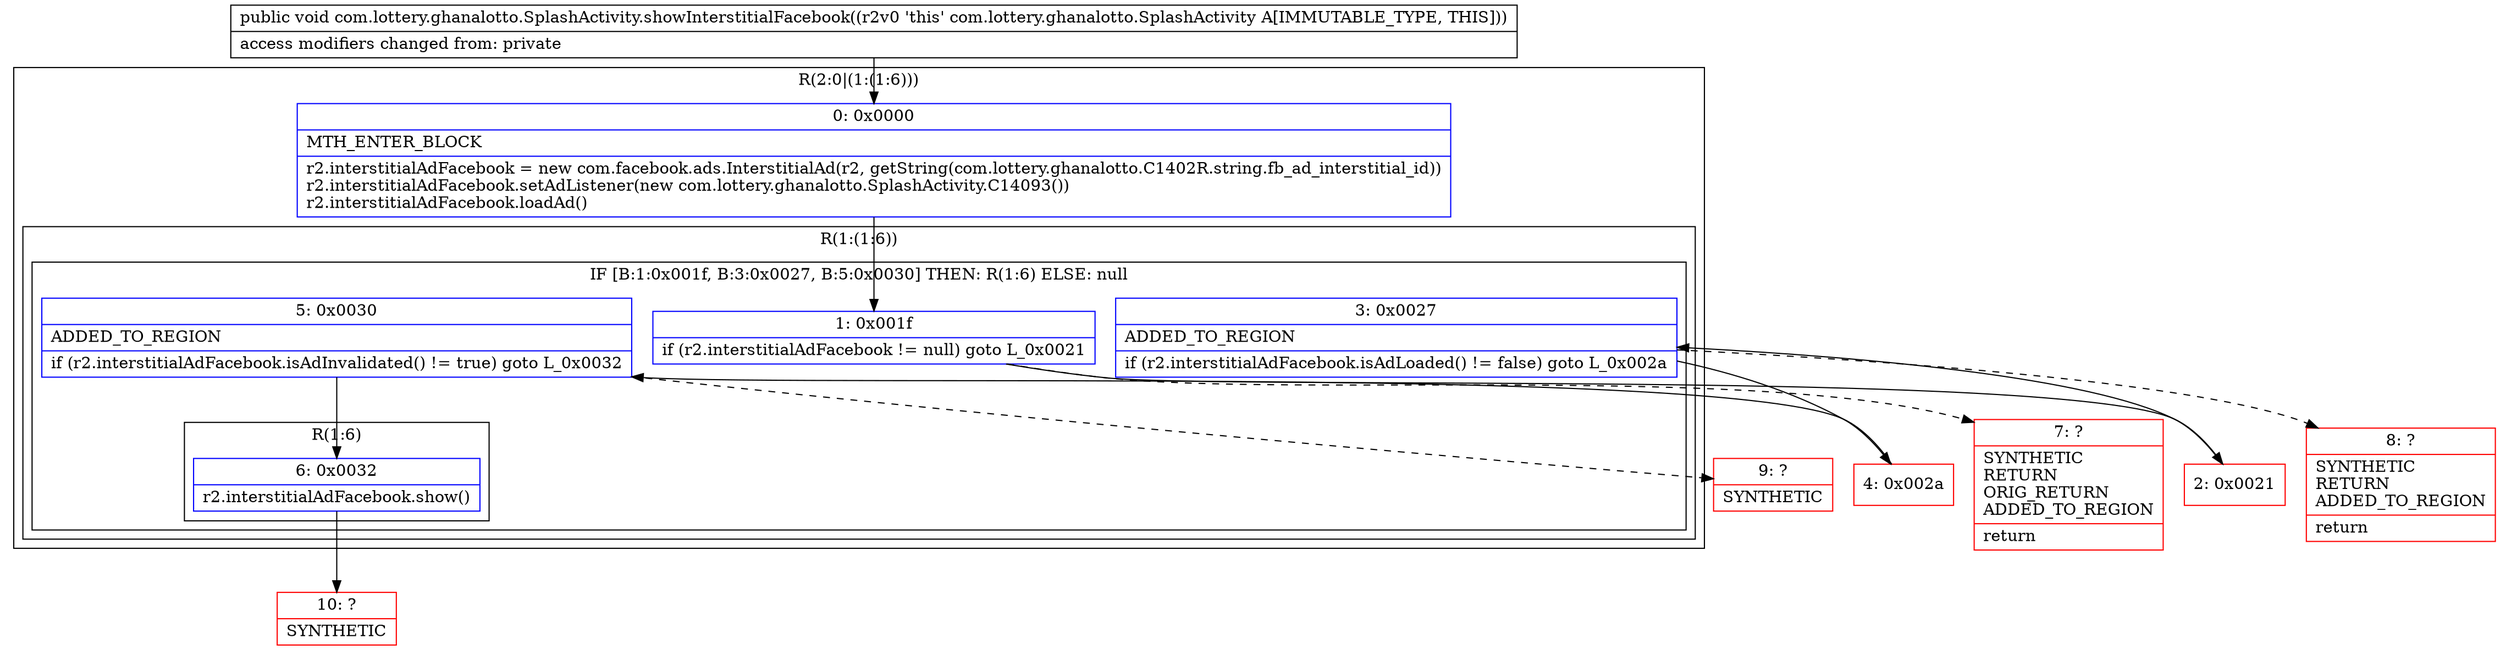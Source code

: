 digraph "CFG forcom.lottery.ghanalotto.SplashActivity.showInterstitialFacebook()V" {
subgraph cluster_Region_1744619396 {
label = "R(2:0|(1:(1:6)))";
node [shape=record,color=blue];
Node_0 [shape=record,label="{0\:\ 0x0000|MTH_ENTER_BLOCK\l|r2.interstitialAdFacebook = new com.facebook.ads.InterstitialAd(r2, getString(com.lottery.ghanalotto.C1402R.string.fb_ad_interstitial_id))\lr2.interstitialAdFacebook.setAdListener(new com.lottery.ghanalotto.SplashActivity.C14093())\lr2.interstitialAdFacebook.loadAd()\l}"];
subgraph cluster_Region_2005799503 {
label = "R(1:(1:6))";
node [shape=record,color=blue];
subgraph cluster_IfRegion_522240921 {
label = "IF [B:1:0x001f, B:3:0x0027, B:5:0x0030] THEN: R(1:6) ELSE: null";
node [shape=record,color=blue];
Node_1 [shape=record,label="{1\:\ 0x001f|if (r2.interstitialAdFacebook != null) goto L_0x0021\l}"];
Node_3 [shape=record,label="{3\:\ 0x0027|ADDED_TO_REGION\l|if (r2.interstitialAdFacebook.isAdLoaded() != false) goto L_0x002a\l}"];
Node_5 [shape=record,label="{5\:\ 0x0030|ADDED_TO_REGION\l|if (r2.interstitialAdFacebook.isAdInvalidated() != true) goto L_0x0032\l}"];
subgraph cluster_Region_1327312571 {
label = "R(1:6)";
node [shape=record,color=blue];
Node_6 [shape=record,label="{6\:\ 0x0032|r2.interstitialAdFacebook.show()\l}"];
}
}
}
}
Node_2 [shape=record,color=red,label="{2\:\ 0x0021}"];
Node_4 [shape=record,color=red,label="{4\:\ 0x002a}"];
Node_7 [shape=record,color=red,label="{7\:\ ?|SYNTHETIC\lRETURN\lORIG_RETURN\lADDED_TO_REGION\l|return\l}"];
Node_8 [shape=record,color=red,label="{8\:\ ?|SYNTHETIC\lRETURN\lADDED_TO_REGION\l|return\l}"];
Node_9 [shape=record,color=red,label="{9\:\ ?|SYNTHETIC\l}"];
Node_10 [shape=record,color=red,label="{10\:\ ?|SYNTHETIC\l}"];
MethodNode[shape=record,label="{public void com.lottery.ghanalotto.SplashActivity.showInterstitialFacebook((r2v0 'this' com.lottery.ghanalotto.SplashActivity A[IMMUTABLE_TYPE, THIS]))  | access modifiers changed from: private\l}"];
MethodNode -> Node_0;
Node_0 -> Node_1;
Node_1 -> Node_2;
Node_1 -> Node_7[style=dashed];
Node_3 -> Node_4;
Node_3 -> Node_8[style=dashed];
Node_5 -> Node_6;
Node_5 -> Node_9[style=dashed];
Node_6 -> Node_10;
Node_2 -> Node_3;
Node_4 -> Node_5;
}

